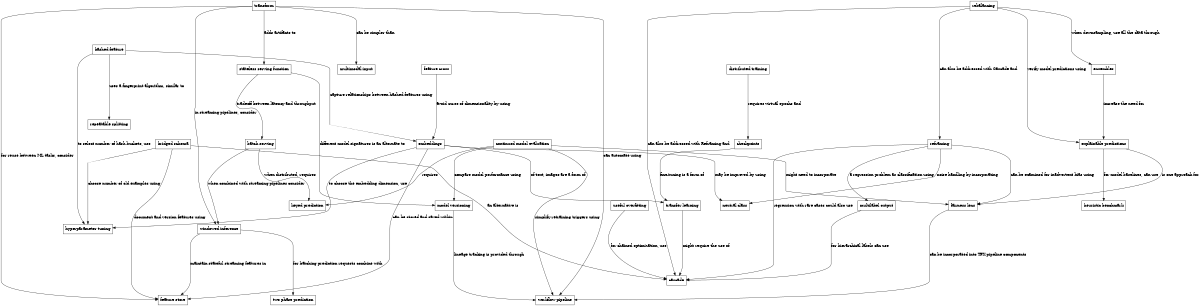 # Usage: dot -Tps connected_patterns.gv -o connected_patterns.ps

digraph G {
node [shape=box];
size="8,11";
{
"hashed feature" -> "embeddings" [minlen= 5, label = "capture relationships between hashed features using"];
"hashed feature" -> "repeatable splitting" [minlen= 4, label = "uses a fingerprint algorithm, similar to" ];
"hashed feature" -> "hyperparameter tuning" [minlen= 4, label = "to select number of hash buckets, use" ];
"embeddings" -> "transfer learning" [minlen= 4, label = "of text, images are a form of" ];
"embeddings" -> "feature store" [minlen= 4, label = "can be stored and saved within" ];
"embeddings" -> "hyperparameter tuning" [minlen= 5, label = "to choose the embedding dimension, use" ];
"embeddings" -> "neutral class" [minlen= 4, label = "may be improved by using" ];
"feature cross" -> "embeddings" [minlen= 4, label = "avoid curse of dimensionality by using" ];
"transform" -> "multimodal input" [minlen= 4, label = "can be simpler than" ];
"reframing" -> "multilabel output" [minlen= 4, label = "a regression problem as classification using" ];
"reframing" -> "fairness lens" [minlen= 4, label = "can be examined for inadvertent bias using" ];
"reframing" -> "neutral class" [minlen= 4, label = "noise handling by incorporating" ];
"multilabel output" -> "cascade" [minlen= 4, label = "for hierarchical labels can use" ];
"ensembles" -> "explainable predictions" [minlen= 4, label = "increase the need for" ];
"reframing" -> "cascade" [minlen= 4, label = "regression with rare cases could also use" ];
"useful overfitting" -> "cascade" [minlen= 4, label = "for chained optimization, use" ];
"rebalancing" -> "ensembles" [minlen= 4, label = "when downsampling, use all the data through" ];
"rebalancing" -> "reframing" [minlen= 4, label = "can also be addressed with Cascade and" ];
"rebalancing" -> "cascade" [minlen= 4, label = "can also be addressed with Reframing and" ];
"rebalancing" -> "explainable predictions" [minlen= 4, label = "verify model predictions using" ];
"checkpoints" -> "transfer learning" [minlen= 4, label = "fine-tuning is a form of " ];
"transfer learning" -> "cascade" [minlen= 4, label = "might require the use of" ];
"distributed training" -> "checkpoints" [minlen= 4, label = "requires virtual epochs and" ];
"stateless serving function" -> "model versioning" [minlen= 4, label = "different model signatures is an alternate to" ];
"stateless serving function" -> "batch serving" [minlen= 4, label = "tradeoff between latency and throughput" ];
"batch serving" -> "windowed inference" [minlen= 5, label = "when combined with streaming pipelines consider" ];
"batch serving" -> "keyed prediction" [minlen= 4, label = "when distributed, requires" ];
"continued model evaluation" -> "workflow pipeline" [minlen= 4, label = "simplify retraining triggers using" ];
"continued model evaluation" -> "model versioning" [minlen= 4, label = "compare model performance using" ];
"continued model evaluation" -> "keyed prediction" [minlen= 4, label = "requires" ];
"continued model evaluation" -> "fairness lens" [minlen= 4, label = "might need to incorporate" ];
"transform" -> "stateless serving function" [minlen= 4, label = "adds artifacts to" ];
"transform" -> "windowed inference" [minlen= 4, label = "in streaming pipelines, consider" ];
"transform" -> "feature store" [minlen= 4, label = "for reuse between ML tasks, consider" ];
"transform" -> "workflow pipeline" [minlen= 4, label = "can automate using" ];
"bridged schema" -> "hyperparameter tuning" [minlen= 5, label = "choose number of old examples using" ];
"bridged schema" -> "feature store" [minlen= 4, label = "document and version features using" ];
"bridged schema" -> "cascade" [minlen= 4, label = "an alternative is" ];
"windowed inference" -> "feature store" [minlen= 4, label = "maintain stateful streaming features in" ];
"windowed inference" -> "two phase prediction" [minlen= 4, label = "for batching prediction requests combine with" ];
"model versioning" -> "workflow pipeline" [minlen= 4, label = "lineage tracking is provided through" ];
"explainable predictions" -> "heuristic benchmark" [minlen= 4, label = "for model baselines, can use" ];
"explainable predictions" -> "fairness lens" [minlen= 4, label = "is one approach for" ];
"fairness lens" -> "workflow pipeline" [minlen= 5, label = "can be incorporated into TFX pipeline components" ];
}
}